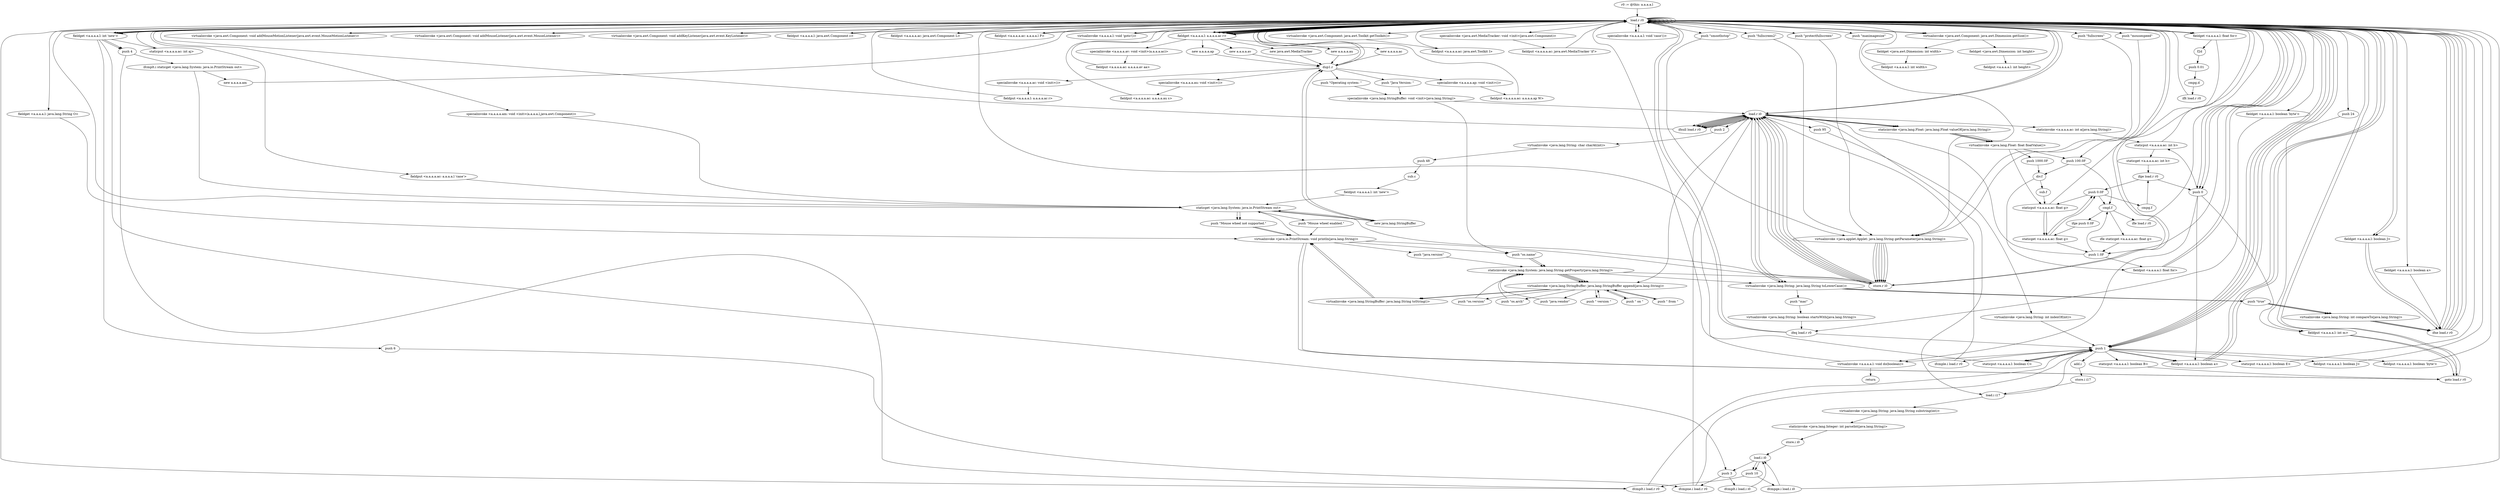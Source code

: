 digraph "" {
    "r0 := @this: a.a.a.a.l"
    "load.r r0"
    "r0 := @this: a.a.a.a.l"->"load.r r0";
    "new a.a.a.a.ac"
    "load.r r0"->"new a.a.a.a.ac";
    "dup1.r"
    "new a.a.a.a.ac"->"dup1.r";
    "specialinvoke <a.a.a.a.ac: void <init>()>"
    "dup1.r"->"specialinvoke <a.a.a.a.ac: void <init>()>";
    "fieldput <a.a.a.a.l: a.a.a.a.ac r>"
    "specialinvoke <a.a.a.a.ac: void <init>()>"->"fieldput <a.a.a.a.l: a.a.a.a.ac r>";
    "fieldput <a.a.a.a.l: a.a.a.a.ac r>"->"load.r r0";
    "fieldget <a.a.a.a.l: a.a.a.a.ac r>"
    "load.r r0"->"fieldget <a.a.a.a.l: a.a.a.a.ac r>";
    "fieldget <a.a.a.a.l: a.a.a.a.ac r>"->"load.r r0";
    "fieldput <a.a.a.a.ac: a.a.a.a.l 'case'>"
    "load.r r0"->"fieldput <a.a.a.a.ac: a.a.a.a.l 'case'>";
    "staticget <java.lang.System: java.io.PrintStream out>"
    "fieldput <a.a.a.a.ac: a.a.a.a.l 'case'>"->"staticget <java.lang.System: java.io.PrintStream out>";
    "staticget <java.lang.System: java.io.PrintStream out>"->"load.r r0";
    "fieldget <a.a.a.a.l: java.lang.String O>"
    "load.r r0"->"fieldget <a.a.a.a.l: java.lang.String O>";
    "virtualinvoke <java.io.PrintStream: void println(java.lang.String)>"
    "fieldget <a.a.a.a.l: java.lang.String O>"->"virtualinvoke <java.io.PrintStream: void println(java.lang.String)>";
    "push \"java.version\""
    "virtualinvoke <java.io.PrintStream: void println(java.lang.String)>"->"push \"java.version\"";
    "staticinvoke <java.lang.System: java.lang.String getProperty(java.lang.String)>"
    "push \"java.version\""->"staticinvoke <java.lang.System: java.lang.String getProperty(java.lang.String)>";
    "store.r i0"
    "staticinvoke <java.lang.System: java.lang.String getProperty(java.lang.String)>"->"store.r i0";
    "store.r i0"->"load.r r0";
    "load.r i0"
    "load.r r0"->"load.r i0";
    "push 2"
    "load.r i0"->"push 2";
    "virtualinvoke <java.lang.String: char charAt(int)>"
    "push 2"->"virtualinvoke <java.lang.String: char charAt(int)>";
    "push 48"
    "virtualinvoke <java.lang.String: char charAt(int)>"->"push 48";
    "sub.c"
    "push 48"->"sub.c";
    "fieldput <a.a.a.a.l: int 'new'>"
    "sub.c"->"fieldput <a.a.a.a.l: int 'new'>";
    "fieldput <a.a.a.a.l: int 'new'>"->"staticget <java.lang.System: java.io.PrintStream out>";
    "new java.lang.StringBuffer"
    "staticget <java.lang.System: java.io.PrintStream out>"->"new java.lang.StringBuffer";
    "new java.lang.StringBuffer"->"dup1.r";
    "push \"Java Version: \""
    "dup1.r"->"push \"Java Version: \"";
    "specialinvoke <java.lang.StringBuffer: void <init>(java.lang.String)>"
    "push \"Java Version: \""->"specialinvoke <java.lang.StringBuffer: void <init>(java.lang.String)>";
    "specialinvoke <java.lang.StringBuffer: void <init>(java.lang.String)>"->"load.r i0";
    "virtualinvoke <java.lang.StringBuffer: java.lang.StringBuffer append(java.lang.String)>"
    "load.r i0"->"virtualinvoke <java.lang.StringBuffer: java.lang.StringBuffer append(java.lang.String)>";
    "push \" from \""
    "virtualinvoke <java.lang.StringBuffer: java.lang.StringBuffer append(java.lang.String)>"->"push \" from \"";
    "push \" from \""->"virtualinvoke <java.lang.StringBuffer: java.lang.StringBuffer append(java.lang.String)>";
    "push \"java.vendor\""
    "virtualinvoke <java.lang.StringBuffer: java.lang.StringBuffer append(java.lang.String)>"->"push \"java.vendor\"";
    "push \"java.vendor\""->"staticinvoke <java.lang.System: java.lang.String getProperty(java.lang.String)>";
    "staticinvoke <java.lang.System: java.lang.String getProperty(java.lang.String)>"->"virtualinvoke <java.lang.StringBuffer: java.lang.StringBuffer append(java.lang.String)>";
    "virtualinvoke <java.lang.StringBuffer: java.lang.String toString()>"
    "virtualinvoke <java.lang.StringBuffer: java.lang.StringBuffer append(java.lang.String)>"->"virtualinvoke <java.lang.StringBuffer: java.lang.String toString()>";
    "virtualinvoke <java.lang.StringBuffer: java.lang.String toString()>"->"virtualinvoke <java.io.PrintStream: void println(java.lang.String)>";
    "virtualinvoke <java.io.PrintStream: void println(java.lang.String)>"->"staticget <java.lang.System: java.io.PrintStream out>";
    "staticget <java.lang.System: java.io.PrintStream out>"->"new java.lang.StringBuffer";
    "new java.lang.StringBuffer"->"dup1.r";
    "push \"Operating system: \""
    "dup1.r"->"push \"Operating system: \"";
    "push \"Operating system: \""->"specialinvoke <java.lang.StringBuffer: void <init>(java.lang.String)>";
    "push \"os.name\""
    "specialinvoke <java.lang.StringBuffer: void <init>(java.lang.String)>"->"push \"os.name\"";
    "push \"os.name\""->"staticinvoke <java.lang.System: java.lang.String getProperty(java.lang.String)>";
    "staticinvoke <java.lang.System: java.lang.String getProperty(java.lang.String)>"->"virtualinvoke <java.lang.StringBuffer: java.lang.StringBuffer append(java.lang.String)>";
    "push \" version \""
    "virtualinvoke <java.lang.StringBuffer: java.lang.StringBuffer append(java.lang.String)>"->"push \" version \"";
    "push \" version \""->"virtualinvoke <java.lang.StringBuffer: java.lang.StringBuffer append(java.lang.String)>";
    "push \"os.version\""
    "virtualinvoke <java.lang.StringBuffer: java.lang.StringBuffer append(java.lang.String)>"->"push \"os.version\"";
    "push \"os.version\""->"staticinvoke <java.lang.System: java.lang.String getProperty(java.lang.String)>";
    "staticinvoke <java.lang.System: java.lang.String getProperty(java.lang.String)>"->"virtualinvoke <java.lang.StringBuffer: java.lang.StringBuffer append(java.lang.String)>";
    "push \" on \""
    "virtualinvoke <java.lang.StringBuffer: java.lang.StringBuffer append(java.lang.String)>"->"push \" on \"";
    "push \" on \""->"virtualinvoke <java.lang.StringBuffer: java.lang.StringBuffer append(java.lang.String)>";
    "push \"os.arch\""
    "virtualinvoke <java.lang.StringBuffer: java.lang.StringBuffer append(java.lang.String)>"->"push \"os.arch\"";
    "push \"os.arch\""->"staticinvoke <java.lang.System: java.lang.String getProperty(java.lang.String)>";
    "staticinvoke <java.lang.System: java.lang.String getProperty(java.lang.String)>"->"virtualinvoke <java.lang.StringBuffer: java.lang.StringBuffer append(java.lang.String)>";
    "virtualinvoke <java.lang.StringBuffer: java.lang.StringBuffer append(java.lang.String)>"->"virtualinvoke <java.lang.StringBuffer: java.lang.String toString()>";
    "virtualinvoke <java.lang.StringBuffer: java.lang.String toString()>"->"virtualinvoke <java.io.PrintStream: void println(java.lang.String)>";
    "virtualinvoke <java.io.PrintStream: void println(java.lang.String)>"->"push \"os.name\"";
    "push \"os.name\""->"staticinvoke <java.lang.System: java.lang.String getProperty(java.lang.String)>";
    "virtualinvoke <java.lang.String: java.lang.String toLowerCase()>"
    "staticinvoke <java.lang.System: java.lang.String getProperty(java.lang.String)>"->"virtualinvoke <java.lang.String: java.lang.String toLowerCase()>";
    "push \"mac\""
    "virtualinvoke <java.lang.String: java.lang.String toLowerCase()>"->"push \"mac\"";
    "virtualinvoke <java.lang.String: boolean startsWith(java.lang.String)>"
    "push \"mac\""->"virtualinvoke <java.lang.String: boolean startsWith(java.lang.String)>";
    "ifeq load.r r0"
    "virtualinvoke <java.lang.String: boolean startsWith(java.lang.String)>"->"ifeq load.r r0";
    "push 1"
    "ifeq load.r r0"->"push 1";
    "staticput <a.a.a.a.l: boolean E>"
    "push 1"->"staticput <a.a.a.a.l: boolean E>";
    "staticput <a.a.a.a.l: boolean E>"->"load.r r0";
    "fieldget <a.a.a.a.l: int 'new'>"
    "load.r r0"->"fieldget <a.a.a.a.l: int 'new'>";
    "push 3"
    "fieldget <a.a.a.a.l: int 'new'>"->"push 3";
    "ifcmpne.i load.r r0"
    "push 3"->"ifcmpne.i load.r r0";
    "ifcmpne.i load.r r0"->"push 1";
    "staticput <a.a.a.a.l: boolean C>"
    "push 1"->"staticput <a.a.a.a.l: boolean C>";
    "staticput <a.a.a.a.l: boolean C>"->"load.r r0";
    "load.r r0"->"fieldget <a.a.a.a.l: int 'new'>";
    "push 4"
    "fieldget <a.a.a.a.l: int 'new'>"->"push 4";
    "ifcmplt.i load.r r0"
    "push 4"->"ifcmplt.i load.r r0";
    "ifcmplt.i load.r r0"->"push 1";
    "push 1"->"staticput <a.a.a.a.l: boolean C>";
    "staticput <a.a.a.a.l: boolean C>"->"push 1";
    "staticput <a.a.a.a.l: boolean B>"
    "push 1"->"staticput <a.a.a.a.l: boolean B>";
    "goto load.r r0"
    "staticput <a.a.a.a.l: boolean B>"->"goto load.r r0";
    "goto load.r r0"->"load.r r0";
    "load.r r0"->"load.r r0";
    "virtualinvoke <java.awt.Component: void addMouseMotionListener(java.awt.event.MouseMotionListener)>"
    "load.r r0"->"virtualinvoke <java.awt.Component: void addMouseMotionListener(java.awt.event.MouseMotionListener)>";
    "virtualinvoke <java.awt.Component: void addMouseMotionListener(java.awt.event.MouseMotionListener)>"->"load.r r0";
    "load.r r0"->"load.r r0";
    "virtualinvoke <java.awt.Component: void addMouseListener(java.awt.event.MouseListener)>"
    "load.r r0"->"virtualinvoke <java.awt.Component: void addMouseListener(java.awt.event.MouseListener)>";
    "virtualinvoke <java.awt.Component: void addMouseListener(java.awt.event.MouseListener)>"->"load.r r0";
    "load.r r0"->"load.r r0";
    "virtualinvoke <java.awt.Component: void addKeyListener(java.awt.event.KeyListener)>"
    "load.r r0"->"virtualinvoke <java.awt.Component: void addKeyListener(java.awt.event.KeyListener)>";
    "virtualinvoke <java.awt.Component: void addKeyListener(java.awt.event.KeyListener)>"->"load.r r0";
    "load.r r0"->"load.r r0";
    "fieldput <a.a.a.a.l: java.awt.Component c>"
    "load.r r0"->"fieldput <a.a.a.a.l: java.awt.Component c>";
    "fieldput <a.a.a.a.l: java.awt.Component c>"->"load.r r0";
    "load.r r0"->"load.r r0";
    "virtualinvoke <java.awt.Component: java.awt.Dimension getSize()>"
    "load.r r0"->"virtualinvoke <java.awt.Component: java.awt.Dimension getSize()>";
    "fieldget <java.awt.Dimension: int width>"
    "virtualinvoke <java.awt.Component: java.awt.Dimension getSize()>"->"fieldget <java.awt.Dimension: int width>";
    "fieldput <a.a.a.a.l: int width>"
    "fieldget <java.awt.Dimension: int width>"->"fieldput <a.a.a.a.l: int width>";
    "fieldput <a.a.a.a.l: int width>"->"load.r r0";
    "load.r r0"->"load.r r0";
    "load.r r0"->"virtualinvoke <java.awt.Component: java.awt.Dimension getSize()>";
    "fieldget <java.awt.Dimension: int height>"
    "virtualinvoke <java.awt.Component: java.awt.Dimension getSize()>"->"fieldget <java.awt.Dimension: int height>";
    "fieldput <a.a.a.a.l: int height>"
    "fieldget <java.awt.Dimension: int height>"->"fieldput <a.a.a.a.l: int height>";
    "fieldput <a.a.a.a.l: int height>"->"load.r r0";
    "load.r r0"->"fieldget <a.a.a.a.l: a.a.a.a.ac r>";
    "fieldget <a.a.a.a.l: a.a.a.a.ac r>"->"load.r r0";
    "fieldput <a.a.a.a.ac: java.awt.Component L>"
    "load.r r0"->"fieldput <a.a.a.a.ac: java.awt.Component L>";
    "fieldput <a.a.a.a.ac: java.awt.Component L>"->"load.r r0";
    "load.r r0"->"fieldget <a.a.a.a.l: a.a.a.a.ac r>";
    "fieldget <a.a.a.a.l: a.a.a.a.ac r>"->"load.r r0";
    "virtualinvoke <java.awt.Component: java.awt.Toolkit getToolkit()>"
    "load.r r0"->"virtualinvoke <java.awt.Component: java.awt.Toolkit getToolkit()>";
    "fieldput <a.a.a.a.ac: java.awt.Toolkit I>"
    "virtualinvoke <java.awt.Component: java.awt.Toolkit getToolkit()>"->"fieldput <a.a.a.a.ac: java.awt.Toolkit I>";
    "fieldput <a.a.a.a.ac: java.awt.Toolkit I>"->"load.r r0";
    "load.r r0"->"fieldget <a.a.a.a.l: a.a.a.a.ac r>";
    "new a.a.a.a.ap"
    "fieldget <a.a.a.a.l: a.a.a.a.ac r>"->"new a.a.a.a.ap";
    "new a.a.a.a.ap"->"dup1.r";
    "specialinvoke <a.a.a.a.ap: void <init>()>"
    "dup1.r"->"specialinvoke <a.a.a.a.ap: void <init>()>";
    "fieldput <a.a.a.a.ac: a.a.a.a.ap W>"
    "specialinvoke <a.a.a.a.ap: void <init>()>"->"fieldput <a.a.a.a.ac: a.a.a.a.ap W>";
    "fieldput <a.a.a.a.ac: a.a.a.a.ap W>"->"load.r r0";
    "load.r r0"->"fieldget <a.a.a.a.l: a.a.a.a.ac r>";
    "new a.a.a.a.av"
    "fieldget <a.a.a.a.l: a.a.a.a.ac r>"->"new a.a.a.a.av";
    "new a.a.a.a.av"->"dup1.r";
    "dup1.r"->"load.r r0";
    "load.r r0"->"fieldget <a.a.a.a.l: a.a.a.a.ac r>";
    "specialinvoke <a.a.a.a.av: void <init>(a.a.a.a.ac)>"
    "fieldget <a.a.a.a.l: a.a.a.a.ac r>"->"specialinvoke <a.a.a.a.av: void <init>(a.a.a.a.ac)>";
    "fieldput <a.a.a.a.ac: a.a.a.a.av aa>"
    "specialinvoke <a.a.a.a.av: void <init>(a.a.a.a.ac)>"->"fieldput <a.a.a.a.ac: a.a.a.a.av aa>";
    "fieldput <a.a.a.a.ac: a.a.a.a.av aa>"->"load.r r0";
    "load.r r0"->"fieldget <a.a.a.a.l: a.a.a.a.ac r>";
    "fieldget <a.a.a.a.l: a.a.a.a.ac r>"->"load.r r0";
    "fieldput <a.a.a.a.ac: a.a.a.a.l P>"
    "load.r r0"->"fieldput <a.a.a.a.ac: a.a.a.a.l P>";
    "fieldput <a.a.a.a.ac: a.a.a.a.l P>"->"load.r r0";
    "load.r r0"->"fieldget <a.a.a.a.l: a.a.a.a.ac r>";
    "new java.awt.MediaTracker"
    "fieldget <a.a.a.a.l: a.a.a.a.ac r>"->"new java.awt.MediaTracker";
    "new java.awt.MediaTracker"->"dup1.r";
    "dup1.r"->"load.r r0";
    "specialinvoke <java.awt.MediaTracker: void <init>(java.awt.Component)>"
    "load.r r0"->"specialinvoke <java.awt.MediaTracker: void <init>(java.awt.Component)>";
    "fieldput <a.a.a.a.ac: java.awt.MediaTracker 'if'>"
    "specialinvoke <java.awt.MediaTracker: void <init>(java.awt.Component)>"->"fieldput <a.a.a.a.ac: java.awt.MediaTracker 'if'>";
    "fieldput <a.a.a.a.ac: java.awt.MediaTracker 'if'>"->"load.r r0";
    "load.r r0"->"fieldget <a.a.a.a.l: a.a.a.a.ac r>";
    "new a.a.a.a.au"
    "fieldget <a.a.a.a.l: a.a.a.a.ac r>"->"new a.a.a.a.au";
    "new a.a.a.a.au"->"dup1.r";
    "specialinvoke <a.a.a.a.au: void <init>()>"
    "dup1.r"->"specialinvoke <a.a.a.a.au: void <init>()>";
    "fieldput <a.a.a.a.ac: a.a.a.a.au s>"
    "specialinvoke <a.a.a.a.au: void <init>()>"->"fieldput <a.a.a.a.ac: a.a.a.a.au s>";
    "fieldput <a.a.a.a.ac: a.a.a.a.au s>"->"load.r r0";
    "load.r r0"->"fieldget <a.a.a.a.l: int 'new'>";
    "staticput <a.a.a.a.ac: int aj>"
    "fieldget <a.a.a.a.l: int 'new'>"->"staticput <a.a.a.a.ac: int aj>";
    "staticput <a.a.a.a.ac: int aj>"->"load.r r0";
    "virtualinvoke <a.a.a.a.l: void 'goto'()>"
    "load.r r0"->"virtualinvoke <a.a.a.a.l: void 'goto'()>";
    "virtualinvoke <a.a.a.a.l: void 'goto'()>"->"load.r r0";
    "push \"maximagesize\""
    "load.r r0"->"push \"maximagesize\"";
    "virtualinvoke <java.applet.Applet: java.lang.String getParameter(java.lang.String)>"
    "push \"maximagesize\""->"virtualinvoke <java.applet.Applet: java.lang.String getParameter(java.lang.String)>";
    "virtualinvoke <java.applet.Applet: java.lang.String getParameter(java.lang.String)>"->"store.r i0";
    "store.r i0"->"load.r i0";
    "ifnull load.r r0"
    "load.r i0"->"ifnull load.r r0";
    "ifnull load.r r0"->"load.r i0";
    "staticinvoke <a.a.a.a.ac: int a(java.lang.String)>"
    "load.r i0"->"staticinvoke <a.a.a.a.ac: int a(java.lang.String)>";
    "staticput <a.a.a.a.ac: int b>"
    "staticinvoke <a.a.a.a.ac: int a(java.lang.String)>"->"staticput <a.a.a.a.ac: int b>";
    "staticget <a.a.a.a.ac: int b>"
    "staticput <a.a.a.a.ac: int b>"->"staticget <a.a.a.a.ac: int b>";
    "ifge load.r r0"
    "staticget <a.a.a.a.ac: int b>"->"ifge load.r r0";
    "push 0"
    "ifge load.r r0"->"push 0";
    "push 0"->"staticput <a.a.a.a.ac: int b>";
    "staticput <a.a.a.a.ac: int b>"->"load.r r0";
    "load.r r0"->"fieldget <a.a.a.a.l: int 'new'>";
    "fieldget <a.a.a.a.l: int 'new'>"->"push 4";
    "ifcmplt.i staticget <java.lang.System: java.io.PrintStream out>"
    "push 4"->"ifcmplt.i staticget <java.lang.System: java.io.PrintStream out>";
    "new a.a.a.a.am"
    "ifcmplt.i staticget <java.lang.System: java.io.PrintStream out>"->"new a.a.a.a.am";
    "new a.a.a.a.am"->"load.r r0";
    "load.r r0"->"load.r r0";
    "specialinvoke <a.a.a.a.am: void <init>(a.a.a.a.l,java.awt.Component)>"
    "load.r r0"->"specialinvoke <a.a.a.a.am: void <init>(a.a.a.a.l,java.awt.Component)>";
    "specialinvoke <a.a.a.a.am: void <init>(a.a.a.a.l,java.awt.Component)>"->"staticget <java.lang.System: java.io.PrintStream out>";
    "push \"Mouse wheel enabled.\""
    "staticget <java.lang.System: java.io.PrintStream out>"->"push \"Mouse wheel enabled.\"";
    "push \"Mouse wheel enabled.\""->"virtualinvoke <java.io.PrintStream: void println(java.lang.String)>";
    "virtualinvoke <java.io.PrintStream: void println(java.lang.String)>"->"goto load.r r0";
    "goto load.r r0"->"load.r r0";
    "push \"mousespeed\""
    "load.r r0"->"push \"mousespeed\"";
    "push \"mousespeed\""->"virtualinvoke <java.applet.Applet: java.lang.String getParameter(java.lang.String)>";
    "virtualinvoke <java.applet.Applet: java.lang.String getParameter(java.lang.String)>"->"store.r i0";
    "store.r i0"->"load.r i0";
    "load.r i0"->"ifnull load.r r0";
    "ifnull load.r r0"->"load.r r0";
    "load.r r0"->"load.r i0";
    "staticinvoke <java.lang.Float: java.lang.Float valueOf(java.lang.String)>"
    "load.r i0"->"staticinvoke <java.lang.Float: java.lang.Float valueOf(java.lang.String)>";
    "virtualinvoke <java.lang.Float: float floatValue()>"
    "staticinvoke <java.lang.Float: java.lang.Float valueOf(java.lang.String)>"->"virtualinvoke <java.lang.Float: float floatValue()>";
    "push 100.0F"
    "virtualinvoke <java.lang.Float: float floatValue()>"->"push 100.0F";
    "div.f"
    "push 100.0F"->"div.f";
    "fieldput <a.a.a.a.l: float for>"
    "div.f"->"fieldput <a.a.a.a.l: float for>";
    "fieldput <a.a.a.a.l: float for>"->"load.r r0";
    "fieldget <a.a.a.a.l: float for>"
    "load.r r0"->"fieldget <a.a.a.a.l: float for>";
    "f2d"
    "fieldget <a.a.a.a.l: float for>"->"f2d";
    "push 0.01"
    "f2d"->"push 0.01";
    "cmpg.d"
    "push 0.01"->"cmpg.d";
    "iflt load.r r0"
    "cmpg.d"->"iflt load.r r0";
    "iflt load.r r0"->"load.r r0";
    "load.r r0"->"fieldget <a.a.a.a.l: float for>";
    "fieldget <a.a.a.a.l: float for>"->"push 100.0F";
    "cmpl.f"
    "push 100.0F"->"cmpl.f";
    "ifle load.r r0"
    "cmpl.f"->"ifle load.r r0";
    "ifle load.r r0"->"load.r r0";
    "push 1.0F"
    "load.r r0"->"push 1.0F";
    "push 1.0F"->"fieldput <a.a.a.a.l: float for>";
    "fieldput <a.a.a.a.l: float for>"->"load.r r0";
    "push \"smoothstop\""
    "load.r r0"->"push \"smoothstop\"";
    "push \"smoothstop\""->"virtualinvoke <java.applet.Applet: java.lang.String getParameter(java.lang.String)>";
    "virtualinvoke <java.applet.Applet: java.lang.String getParameter(java.lang.String)>"->"store.r i0";
    "store.r i0"->"load.r i0";
    "load.r i0"->"ifnull load.r r0";
    "ifnull load.r r0"->"load.r i0";
    "load.r i0"->"staticinvoke <java.lang.Float: java.lang.Float valueOf(java.lang.String)>";
    "staticinvoke <java.lang.Float: java.lang.Float valueOf(java.lang.String)>"->"virtualinvoke <java.lang.Float: float floatValue()>";
    "staticput <a.a.a.a.ac: float g>"
    "virtualinvoke <java.lang.Float: float floatValue()>"->"staticput <a.a.a.a.ac: float g>";
    "staticget <a.a.a.a.ac: float g>"
    "staticput <a.a.a.a.ac: float g>"->"staticget <a.a.a.a.ac: float g>";
    "push 0.0F"
    "staticget <a.a.a.a.ac: float g>"->"push 0.0F";
    "push 0.0F"->"cmpl.f";
    "ifle staticget <a.a.a.a.ac: float g>"
    "cmpl.f"->"ifle staticget <a.a.a.a.ac: float g>";
    "ifle staticget <a.a.a.a.ac: float g>"->"push 1.0F";
    "push 1.0F"->"load.r i0";
    "load.r i0"->"staticinvoke <java.lang.Float: java.lang.Float valueOf(java.lang.String)>";
    "staticinvoke <java.lang.Float: java.lang.Float valueOf(java.lang.String)>"->"virtualinvoke <java.lang.Float: float floatValue()>";
    "push 1000.0F"
    "virtualinvoke <java.lang.Float: float floatValue()>"->"push 1000.0F";
    "push 1000.0F"->"div.f";
    "sub.f"
    "div.f"->"sub.f";
    "sub.f"->"staticput <a.a.a.a.ac: float g>";
    "staticput <a.a.a.a.ac: float g>"->"staticget <a.a.a.a.ac: float g>";
    "staticget <a.a.a.a.ac: float g>"->"push 1.0F";
    "push 1.0F"->"cmpl.f";
    "ifge push 0.0F"
    "cmpl.f"->"ifge push 0.0F";
    "ifge push 0.0F"->"staticget <a.a.a.a.ac: float g>";
    "staticget <a.a.a.a.ac: float g>"->"push 0.0F";
    "cmpg.f"
    "push 0.0F"->"cmpg.f";
    "cmpg.f"->"ifge load.r r0";
    "ifge load.r r0"->"push 0.0F";
    "push 0.0F"->"staticput <a.a.a.a.ac: float g>";
    "staticput <a.a.a.a.ac: float g>"->"load.r r0";
    "push \"fullscreen2\""
    "load.r r0"->"push \"fullscreen2\"";
    "push \"fullscreen2\""->"virtualinvoke <java.applet.Applet: java.lang.String getParameter(java.lang.String)>";
    "virtualinvoke <java.applet.Applet: java.lang.String getParameter(java.lang.String)>"->"store.r i0";
    "store.r i0"->"load.r i0";
    "load.r i0"->"ifnull load.r r0";
    "ifnull load.r r0"->"load.r i0";
    "load.r i0"->"virtualinvoke <java.lang.String: java.lang.String toLowerCase()>";
    "push \"true\""
    "virtualinvoke <java.lang.String: java.lang.String toLowerCase()>"->"push \"true\"";
    "virtualinvoke <java.lang.String: int compareTo(java.lang.String)>"
    "push \"true\""->"virtualinvoke <java.lang.String: int compareTo(java.lang.String)>";
    "ifne load.r r0"
    "virtualinvoke <java.lang.String: int compareTo(java.lang.String)>"->"ifne load.r r0";
    "ifne load.r r0"->"load.r r0";
    "load.r r0"->"push 1";
    "fieldput <a.a.a.a.l: boolean J>"
    "push 1"->"fieldput <a.a.a.a.l: boolean J>";
    "fieldput <a.a.a.a.l: boolean J>"->"load.r r0";
    "fieldget <a.a.a.a.l: boolean J>"
    "load.r r0"->"fieldget <a.a.a.a.l: boolean J>";
    "fieldget <a.a.a.a.l: boolean J>"->"ifne load.r r0";
    "ifne load.r r0"->"load.r r0";
    "push \"fullscreen\""
    "load.r r0"->"push \"fullscreen\"";
    "push \"fullscreen\""->"virtualinvoke <java.applet.Applet: java.lang.String getParameter(java.lang.String)>";
    "virtualinvoke <java.applet.Applet: java.lang.String getParameter(java.lang.String)>"->"store.r i0";
    "store.r i0"->"load.r i0";
    "load.r i0"->"ifnull load.r r0";
    "ifnull load.r r0"->"load.r i0";
    "load.r i0"->"virtualinvoke <java.lang.String: java.lang.String toLowerCase()>";
    "virtualinvoke <java.lang.String: java.lang.String toLowerCase()>"->"push \"true\"";
    "push \"true\""->"virtualinvoke <java.lang.String: int compareTo(java.lang.String)>";
    "virtualinvoke <java.lang.String: int compareTo(java.lang.String)>"->"ifne load.r r0";
    "ifne load.r r0"->"load.r r0";
    "load.r r0"->"push 1";
    "fieldput <a.a.a.a.l: boolean a>"
    "push 1"->"fieldput <a.a.a.a.l: boolean a>";
    "fieldput <a.a.a.a.l: boolean a>"->"load.r r0";
    "push \"protectfullscreen\""
    "load.r r0"->"push \"protectfullscreen\"";
    "push \"protectfullscreen\""->"virtualinvoke <java.applet.Applet: java.lang.String getParameter(java.lang.String)>";
    "virtualinvoke <java.applet.Applet: java.lang.String getParameter(java.lang.String)>"->"store.r i0";
    "store.r i0"->"load.r i0";
    "load.r i0"->"ifnull load.r r0";
    "ifnull load.r r0"->"load.r i0";
    "load.r i0"->"virtualinvoke <java.lang.String: java.lang.String toLowerCase()>";
    "virtualinvoke <java.lang.String: java.lang.String toLowerCase()>"->"push \"true\"";
    "push \"true\""->"virtualinvoke <java.lang.String: int compareTo(java.lang.String)>";
    "virtualinvoke <java.lang.String: int compareTo(java.lang.String)>"->"ifne load.r r0";
    "ifne load.r r0"->"load.r r0";
    "load.r r0"->"push 1";
    "fieldput <a.a.a.a.l: boolean 'byte'>"
    "push 1"->"fieldput <a.a.a.a.l: boolean 'byte'>";
    "fieldput <a.a.a.a.l: boolean 'byte'>"->"load.r r0";
    "specialinvoke <a.a.a.a.l: void 'case'()>"
    "load.r r0"->"specialinvoke <a.a.a.a.l: void 'case'()>";
    "specialinvoke <a.a.a.a.l: void 'case'()>"->"load.r r0";
    "fieldget <a.a.a.a.l: boolean 'byte'>"
    "load.r r0"->"fieldget <a.a.a.a.l: boolean 'byte'>";
    "fieldget <a.a.a.a.l: boolean 'byte'>"->"ifeq load.r r0";
    "ifeq load.r r0"->"load.r r0";
    "fieldget <a.a.a.a.l: boolean a>"
    "load.r r0"->"fieldget <a.a.a.a.l: boolean a>";
    "fieldget <a.a.a.a.l: boolean a>"->"ifne load.r r0";
    "ifne load.r r0"->"load.r r0";
    "load.r r0"->"fieldget <a.a.a.a.l: boolean J>";
    "fieldget <a.a.a.a.l: boolean J>"->"ifne load.r r0";
    "ifne load.r r0"->"load.r r0";
    "load.r r0"->"push 1";
    "push 1"->"fieldput <a.a.a.a.l: boolean a>";
    "fieldput <a.a.a.a.l: boolean a>"->"load.r r0";
    "load.r r0"->"push 0";
    "virtualinvoke <a.a.a.a.l: void do(boolean)>"
    "push 0"->"virtualinvoke <a.a.a.a.l: void do(boolean)>";
    "virtualinvoke <a.a.a.a.l: void do(boolean)>"->"load.r r0";
    "load.r r0"->"push 0";
    "push 0"->"fieldput <a.a.a.a.l: boolean a>";
    "fieldput <a.a.a.a.l: boolean a>"->"load.r r0";
    "load.r r0"->"push 1";
    "push 1"->"virtualinvoke <a.a.a.a.l: void do(boolean)>";
    "return"
    "virtualinvoke <a.a.a.a.l: void do(boolean)>"->"return";
    "virtualinvoke <java.io.PrintStream: void println(java.lang.String)>"->"store.r i0";
    "store.r i0"->"staticget <java.lang.System: java.io.PrintStream out>";
    "push \"Mouse wheel not supported.\""
    "staticget <java.lang.System: java.io.PrintStream out>"->"push \"Mouse wheel not supported.\"";
    "push \"Mouse wheel not supported.\""->"virtualinvoke <java.io.PrintStream: void println(java.lang.String)>";
    "virtualinvoke <java.io.PrintStream: void println(java.lang.String)>"->"goto load.r r0";
    "ifcmplt.i staticget <java.lang.System: java.io.PrintStream out>"->"staticget <java.lang.System: java.io.PrintStream out>";
    "staticget <java.lang.System: java.io.PrintStream out>"->"push \"Mouse wheel not supported.\"";
    "push \"Mouse wheel not supported.\""->"virtualinvoke <java.io.PrintStream: void println(java.lang.String)>";
    "load.r r0"->"store.r i0";
    "ifeq load.r r0"->"load.r r0";
    "load.r r0"->"fieldget <a.a.a.a.l: int 'new'>";
    "push 6"
    "fieldget <a.a.a.a.l: int 'new'>"->"push 6";
    "push 6"->"ifcmpne.i load.r r0";
    "ifcmpne.i load.r r0"->"load.r i0";
    "push 95"
    "load.r i0"->"push 95";
    "virtualinvoke <java.lang.String: int indexOf(int)>"
    "push 95"->"virtualinvoke <java.lang.String: int indexOf(int)>";
    "virtualinvoke <java.lang.String: int indexOf(int)>"->"push 1";
    "add.i"
    "push 1"->"add.i";
    "store.i i17"
    "add.i"->"store.i i17";
    "load.i i17"
    "store.i i17"->"load.i i17";
    "load.i i17"->"push 1";
    "ifcmple.i load.r r0"
    "push 1"->"ifcmple.i load.r r0";
    "ifcmple.i load.r r0"->"load.r i0";
    "load.r i0"->"load.i i17";
    "virtualinvoke <java.lang.String: java.lang.String substring(int)>"
    "load.i i17"->"virtualinvoke <java.lang.String: java.lang.String substring(int)>";
    "staticinvoke <java.lang.Integer: int parseInt(java.lang.String)>"
    "virtualinvoke <java.lang.String: java.lang.String substring(int)>"->"staticinvoke <java.lang.Integer: int parseInt(java.lang.String)>";
    "store.i i0"
    "staticinvoke <java.lang.Integer: int parseInt(java.lang.String)>"->"store.i i0";
    "load.i i0"
    "store.i i0"->"load.i i0";
    "load.i i0"->"push 3";
    "ifcmplt.i load.i i0"
    "push 3"->"ifcmplt.i load.i i0";
    "ifcmplt.i load.i i0"->"load.i i0";
    "push 10"
    "load.i i0"->"push 10";
    "ifcmpge.i load.i i0"
    "push 10"->"ifcmpge.i load.i i0";
    "ifcmpge.i load.i i0"->"load.r r0";
    "push 24"
    "load.r r0"->"push 24";
    "fieldput <a.a.a.a.l: int m>"
    "push 24"->"fieldput <a.a.a.a.l: int m>";
    "fieldput <a.a.a.a.l: int m>"->"goto load.r r0";
    "ifcmpge.i load.i i0"->"load.i i0";
    "load.i i0"->"push 10";
    "push 10"->"ifcmplt.i load.r r0";
    "ifcmplt.i load.r r0"->"load.r r0";
    "load.r r0"->"push 0";
    "push 0"->"fieldput <a.a.a.a.l: int m>";
    "fieldput <a.a.a.a.l: int m>"->"goto load.r r0";
}
